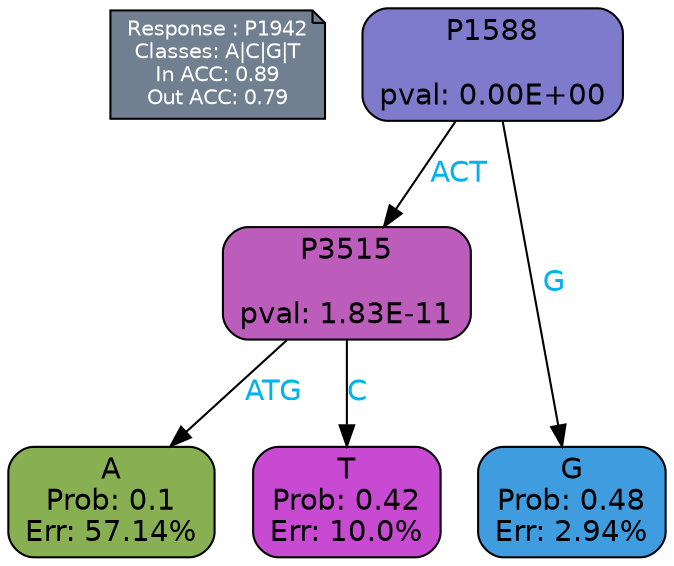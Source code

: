digraph Tree {
node [shape=box, style="filled, rounded", color="black", fontname=helvetica] ;
graph [ranksep=equally, splines=polylines, bgcolor=transparent, dpi=600] ;
edge [fontname=helvetica] ;
LEGEND [label="Response : P1942
Classes: A|C|G|T
In ACC: 0.89
Out ACC: 0.79
",shape=note,align=left,style=filled,fillcolor="slategray",fontcolor="white",fontsize=10];1 [label="P1588

pval: 0.00E+00", fillcolor="#7f7bcc"] ;
2 [label="P3515

pval: 1.83E-11", fillcolor="#bc5dbb"] ;
3 [label="A
Prob: 0.1
Err: 57.14%", fillcolor="#88af51"] ;
4 [label="T
Prob: 0.42
Err: 10.0%", fillcolor="#c84ad3"] ;
5 [label="G
Prob: 0.48
Err: 2.94%", fillcolor="#3e9cdf"] ;
1 -> 2 [label="ACT",fontcolor=deepskyblue2] ;
1 -> 5 [label="G",fontcolor=deepskyblue2] ;
2 -> 3 [label="ATG",fontcolor=deepskyblue2] ;
2 -> 4 [label="C",fontcolor=deepskyblue2] ;
{rank = same; 3;4;5;}{rank = same; LEGEND;1;}}